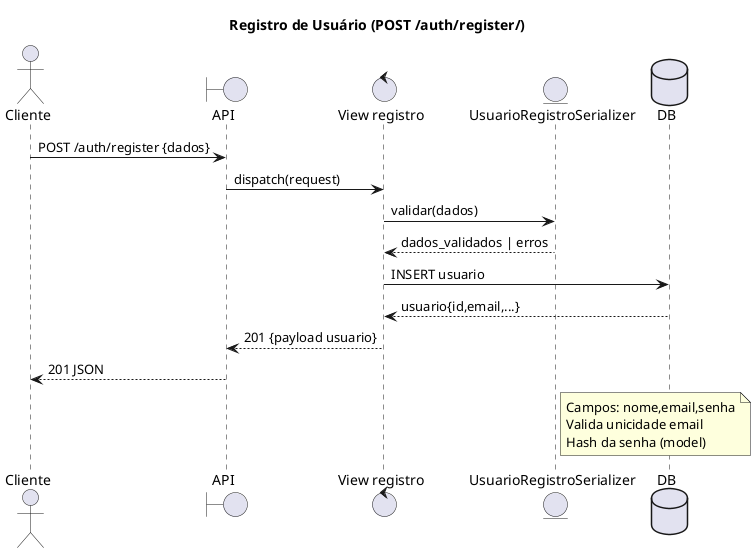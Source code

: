 @startuml usuarios_auth_register
title Registro de Usuário (POST /auth/register/)
actor Cliente
boundary API as B
control "View registro" as V
entity "UsuarioRegistroSerializer" as S
database DB as DB

Cliente -> B : POST /auth/register {dados}
B -> V : dispatch(request)
V -> S : validar(dados)
S --> V : dados_validados | erros
V -> DB : INSERT usuario
DB --> V : usuario{id,email,...}
V --> B : 201 {payload usuario}
B --> Cliente : 201 JSON

note right of S
Campos: nome,email,senha
Valida unicidade email
Hash da senha (model)
end note
@enduml
